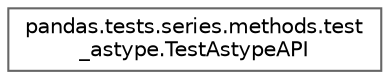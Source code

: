 digraph "Graphical Class Hierarchy"
{
 // LATEX_PDF_SIZE
  bgcolor="transparent";
  edge [fontname=Helvetica,fontsize=10,labelfontname=Helvetica,labelfontsize=10];
  node [fontname=Helvetica,fontsize=10,shape=box,height=0.2,width=0.4];
  rankdir="LR";
  Node0 [id="Node000000",label="pandas.tests.series.methods.test\l_astype.TestAstypeAPI",height=0.2,width=0.4,color="grey40", fillcolor="white", style="filled",URL="$db/d7f/classpandas_1_1tests_1_1series_1_1methods_1_1test__astype_1_1TestAstypeAPI.html",tooltip=" "];
}
